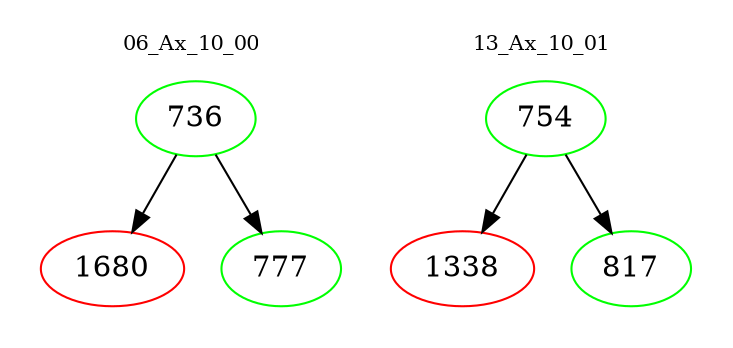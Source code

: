 digraph{
subgraph cluster_0 {
color = white
label = "06_Ax_10_00";
fontsize=10;
T0_736 [label="736", color="green"]
T0_736 -> T0_1680 [color="black"]
T0_1680 [label="1680", color="red"]
T0_736 -> T0_777 [color="black"]
T0_777 [label="777", color="green"]
}
subgraph cluster_1 {
color = white
label = "13_Ax_10_01";
fontsize=10;
T1_754 [label="754", color="green"]
T1_754 -> T1_1338 [color="black"]
T1_1338 [label="1338", color="red"]
T1_754 -> T1_817 [color="black"]
T1_817 [label="817", color="green"]
}
}
